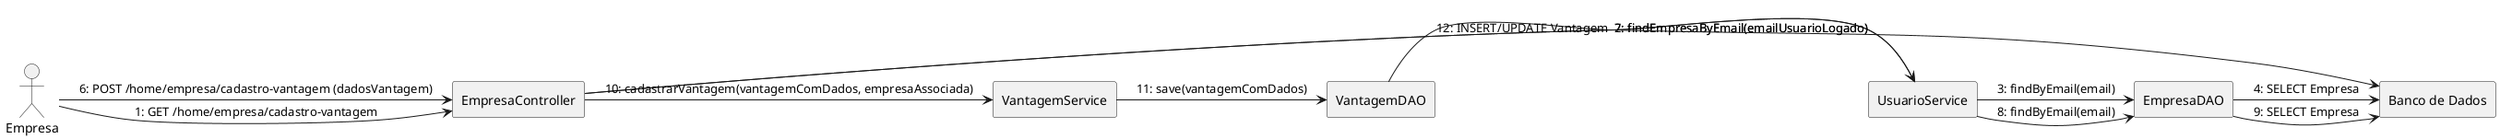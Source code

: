 @startuml Diagrama de Comunicação - Cadastro de Vantagens (Empresa)
skinparam handwritten false
skinparam style strictuml
skinparam linetype ortho ' Estilo de linha reta para melhor clareza nas conexões diretas



actor Empresa as empresa

rectangle "EmpresaController" as ec
rectangle "UsuarioService" as us
rectangle "VantagemService" as vs
rectangle "EmpresaDAO" as edao
rectangle "VantagemDAO" as vdao
rectangle "Banco de Dados" as db
' Mensagens na ordem sequencial, focando APENAS nas chamadas de operação.
' Não há setas de retorno. O retorno de dados é implícito na conclusão da chamada.

' Fluxo para Exibir o Formulário (GET)
empresa -> ec : 1: GET /home/empresa/cadastro-vantagem
ec -> us : 2: findEmpresaByEmail(emailUsuarioLogado)
us -> edao : 3: findByEmail(email)
edao -> db : 4: SELECT Empresa

' Fluxo para Cadastrar a Vantagem (POST)
empresa -> ec : 6: POST /home/empresa/cadastro-vantagem (dadosVantagem)
ec -> us : 7: findEmpresaByEmail(emailUsuarioLogado)
us -> edao : 8: findByEmail(email)
edao -> db : 9: SELECT Empresa

ec -> vs : 10: cadastrarVantagem(vantagemComDados, empresaAssociada)
vs -> vdao : 11: save(vantagemComDados)
vdao -> db : 12: INSERT/UPDATE Vantagem
@enduml
